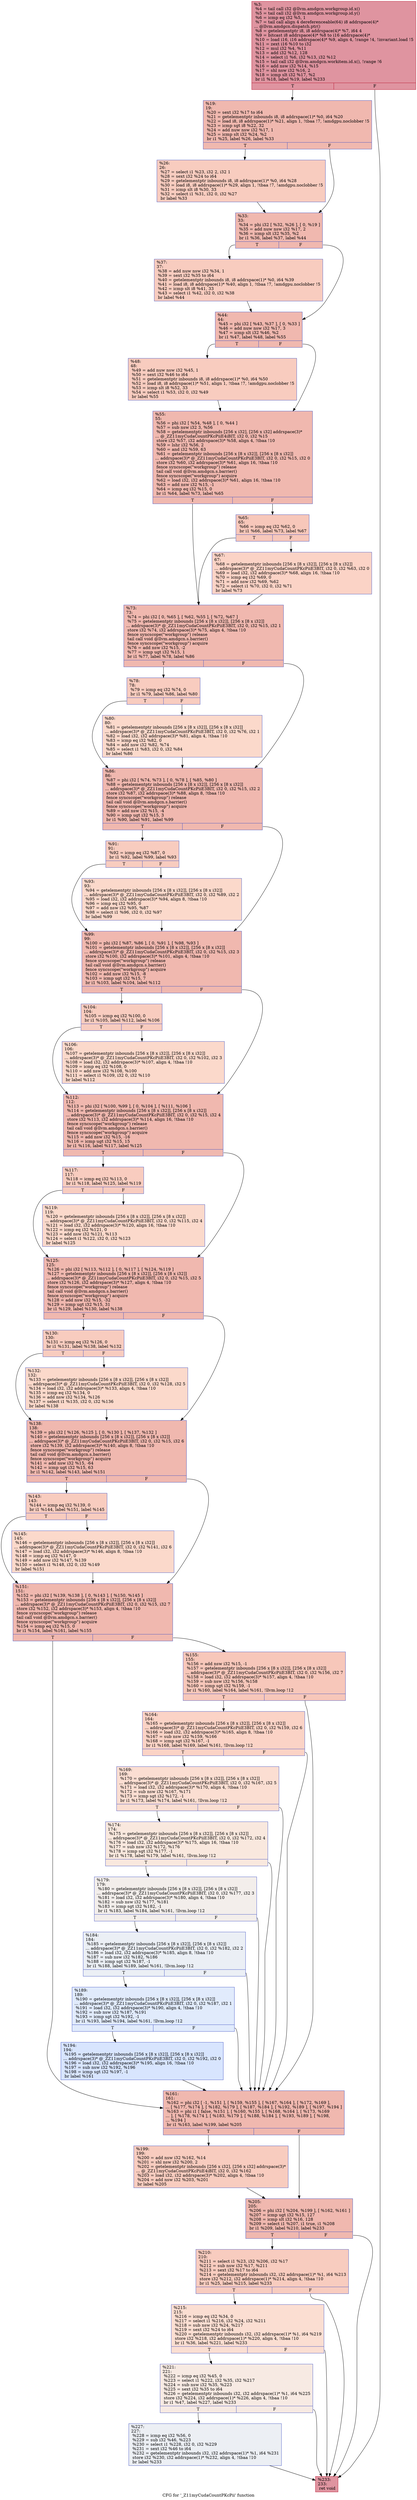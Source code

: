 digraph "CFG for '_Z11myCudaCountPKcPii' function" {
	label="CFG for '_Z11myCudaCountPKcPii' function";

	Node0x4cd1f60 [shape=record,color="#b70d28ff", style=filled, fillcolor="#b70d2870",label="{%3:\l  %4 = tail call i32 @llvm.amdgcn.workgroup.id.x()\l  %5 = tail call i32 @llvm.amdgcn.workgroup.id.y()\l  %6 = icmp eq i32 %5, 1\l  %7 = tail call align 4 dereferenceable(64) i8 addrspace(4)*\l... @llvm.amdgcn.dispatch.ptr()\l  %8 = getelementptr i8, i8 addrspace(4)* %7, i64 4\l  %9 = bitcast i8 addrspace(4)* %8 to i16 addrspace(4)*\l  %10 = load i16, i16 addrspace(4)* %9, align 4, !range !4, !invariant.load !5\l  %11 = zext i16 %10 to i32\l  %12 = mul i32 %4, %11\l  %13 = add i32 %12, 128\l  %14 = select i1 %6, i32 %13, i32 %12\l  %15 = tail call i32 @llvm.amdgcn.workitem.id.x(), !range !6\l  %16 = add nsw i32 %14, %15\l  %17 = shl nsw i32 %16, 2\l  %18 = icmp slt i32 %17, %2\l  br i1 %18, label %19, label %233\l|{<s0>T|<s1>F}}"];
	Node0x4cd1f60:s0 -> Node0x4cd43c0;
	Node0x4cd1f60:s1 -> Node0x4cd4450;
	Node0x4cd43c0 [shape=record,color="#3d50c3ff", style=filled, fillcolor="#dc5d4a70",label="{%19:\l19:                                               \l  %20 = sext i32 %17 to i64\l  %21 = getelementptr inbounds i8, i8 addrspace(1)* %0, i64 %20\l  %22 = load i8, i8 addrspace(1)* %21, align 1, !tbaa !7, !amdgpu.noclobber !5\l  %23 = icmp sgt i8 %22, 32\l  %24 = add nuw nsw i32 %17, 1\l  %25 = icmp slt i32 %24, %2\l  br i1 %25, label %26, label %33\l|{<s0>T|<s1>F}}"];
	Node0x4cd43c0:s0 -> Node0x4cd5080;
	Node0x4cd43c0:s1 -> Node0x4cd5110;
	Node0x4cd5080 [shape=record,color="#3d50c3ff", style=filled, fillcolor="#f08b6e70",label="{%26:\l26:                                               \l  %27 = select i1 %23, i32 2, i32 1\l  %28 = sext i32 %24 to i64\l  %29 = getelementptr inbounds i8, i8 addrspace(1)* %0, i64 %28\l  %30 = load i8, i8 addrspace(1)* %29, align 1, !tbaa !7, !amdgpu.noclobber !5\l  %31 = icmp slt i8 %30, 33\l  %32 = select i1 %31, i32 0, i32 %27\l  br label %33\l}"];
	Node0x4cd5080 -> Node0x4cd5110;
	Node0x4cd5110 [shape=record,color="#3d50c3ff", style=filled, fillcolor="#dc5d4a70",label="{%33:\l33:                                               \l  %34 = phi i32 [ %32, %26 ], [ 0, %19 ]\l  %35 = add nuw nsw i32 %17, 2\l  %36 = icmp slt i32 %35, %2\l  br i1 %36, label %37, label %44\l|{<s0>T|<s1>F}}"];
	Node0x4cd5110:s0 -> Node0x4cd42e0;
	Node0x4cd5110:s1 -> Node0x4cd5fc0;
	Node0x4cd42e0 [shape=record,color="#3d50c3ff", style=filled, fillcolor="#f08b6e70",label="{%37:\l37:                                               \l  %38 = add nuw nsw i32 %34, 1\l  %39 = sext i32 %35 to i64\l  %40 = getelementptr inbounds i8, i8 addrspace(1)* %0, i64 %39\l  %41 = load i8, i8 addrspace(1)* %40, align 1, !tbaa !7, !amdgpu.noclobber !5\l  %42 = icmp slt i8 %41, 33\l  %43 = select i1 %42, i32 0, i32 %38\l  br label %44\l}"];
	Node0x4cd42e0 -> Node0x4cd5fc0;
	Node0x4cd5fc0 [shape=record,color="#3d50c3ff", style=filled, fillcolor="#dc5d4a70",label="{%44:\l44:                                               \l  %45 = phi i32 [ %43, %37 ], [ 0, %33 ]\l  %46 = add nuw nsw i32 %17, 3\l  %47 = icmp slt i32 %46, %2\l  br i1 %47, label %48, label %55\l|{<s0>T|<s1>F}}"];
	Node0x4cd5fc0:s0 -> Node0x4cd66c0;
	Node0x4cd5fc0:s1 -> Node0x4cd6710;
	Node0x4cd66c0 [shape=record,color="#3d50c3ff", style=filled, fillcolor="#f08b6e70",label="{%48:\l48:                                               \l  %49 = add nuw nsw i32 %45, 1\l  %50 = sext i32 %46 to i64\l  %51 = getelementptr inbounds i8, i8 addrspace(1)* %0, i64 %50\l  %52 = load i8, i8 addrspace(1)* %51, align 1, !tbaa !7, !amdgpu.noclobber !5\l  %53 = icmp slt i8 %52, 33\l  %54 = select i1 %53, i32 0, i32 %49\l  br label %55\l}"];
	Node0x4cd66c0 -> Node0x4cd6710;
	Node0x4cd6710 [shape=record,color="#3d50c3ff", style=filled, fillcolor="#dc5d4a70",label="{%55:\l55:                                               \l  %56 = phi i32 [ %54, %48 ], [ 0, %44 ]\l  %57 = sub nsw i32 3, %56\l  %58 = getelementptr inbounds [256 x i32], [256 x i32] addrspace(3)*\l... @_ZZ11myCudaCountPKcPiiE4iBIT, i32 0, i32 %15\l  store i32 %57, i32 addrspace(3)* %58, align 4, !tbaa !10\l  %59 = lshr i32 %56, 2\l  %60 = and i32 %59, 63\l  %61 = getelementptr inbounds [256 x [8 x i32]], [256 x [8 x i32]]\l... addrspace(3)* @_ZZ11myCudaCountPKcPiiE3BIT, i32 0, i32 %15, i32 0\l  store i32 %60, i32 addrspace(3)* %61, align 16, !tbaa !10\l  fence syncscope(\"workgroup\") release\l  tail call void @llvm.amdgcn.s.barrier()\l  fence syncscope(\"workgroup\") acquire\l  %62 = load i32, i32 addrspace(3)* %61, align 16, !tbaa !10\l  %63 = add nsw i32 %15, -1\l  %64 = icmp eq i32 %15, 0\l  br i1 %64, label %73, label %65\l|{<s0>T|<s1>F}}"];
	Node0x4cd6710:s0 -> Node0x4cd5c30;
	Node0x4cd6710:s1 -> Node0x4cd5cc0;
	Node0x4cd5cc0 [shape=record,color="#3d50c3ff", style=filled, fillcolor="#ec7f6370",label="{%65:\l65:                                               \l  %66 = icmp eq i32 %62, 0\l  br i1 %66, label %73, label %67\l|{<s0>T|<s1>F}}"];
	Node0x4cd5cc0:s0 -> Node0x4cd5c30;
	Node0x4cd5cc0:s1 -> Node0x4cd81b0;
	Node0x4cd81b0 [shape=record,color="#3d50c3ff", style=filled, fillcolor="#f59c7d70",label="{%67:\l67:                                               \l  %68 = getelementptr inbounds [256 x [8 x i32]], [256 x [8 x i32]]\l... addrspace(3)* @_ZZ11myCudaCountPKcPiiE3BIT, i32 0, i32 %63, i32 0\l  %69 = load i32, i32 addrspace(3)* %68, align 16, !tbaa !10\l  %70 = icmp eq i32 %69, 0\l  %71 = add nsw i32 %69, %62\l  %72 = select i1 %70, i32 0, i32 %71\l  br label %73\l}"];
	Node0x4cd81b0 -> Node0x4cd5c30;
	Node0x4cd5c30 [shape=record,color="#3d50c3ff", style=filled, fillcolor="#dc5d4a70",label="{%73:\l73:                                               \l  %74 = phi i32 [ 0, %65 ], [ %62, %55 ], [ %72, %67 ]\l  %75 = getelementptr inbounds [256 x [8 x i32]], [256 x [8 x i32]]\l... addrspace(3)* @_ZZ11myCudaCountPKcPiiE3BIT, i32 0, i32 %15, i32 1\l  store i32 %74, i32 addrspace(3)* %75, align 4, !tbaa !10\l  fence syncscope(\"workgroup\") release\l  tail call void @llvm.amdgcn.s.barrier()\l  fence syncscope(\"workgroup\") acquire\l  %76 = add nsw i32 %15, -2\l  %77 = icmp ugt i32 %15, 1\l  br i1 %77, label %78, label %86\l|{<s0>T|<s1>F}}"];
	Node0x4cd5c30:s0 -> Node0x4cd8b10;
	Node0x4cd5c30:s1 -> Node0x4cd8b60;
	Node0x4cd8b10 [shape=record,color="#3d50c3ff", style=filled, fillcolor="#f08b6e70",label="{%78:\l78:                                               \l  %79 = icmp eq i32 %74, 0\l  br i1 %79, label %86, label %80\l|{<s0>T|<s1>F}}"];
	Node0x4cd8b10:s0 -> Node0x4cd8b60;
	Node0x4cd8b10:s1 -> Node0x4cd8cf0;
	Node0x4cd8cf0 [shape=record,color="#3d50c3ff", style=filled, fillcolor="#f7a88970",label="{%80:\l80:                                               \l  %81 = getelementptr inbounds [256 x [8 x i32]], [256 x [8 x i32]]\l... addrspace(3)* @_ZZ11myCudaCountPKcPiiE3BIT, i32 0, i32 %76, i32 1\l  %82 = load i32, i32 addrspace(3)* %81, align 4, !tbaa !10\l  %83 = icmp eq i32 %82, 0\l  %84 = add nsw i32 %82, %74\l  %85 = select i1 %83, i32 0, i32 %84\l  br label %86\l}"];
	Node0x4cd8cf0 -> Node0x4cd8b60;
	Node0x4cd8b60 [shape=record,color="#3d50c3ff", style=filled, fillcolor="#dc5d4a70",label="{%86:\l86:                                               \l  %87 = phi i32 [ %74, %73 ], [ 0, %78 ], [ %85, %80 ]\l  %88 = getelementptr inbounds [256 x [8 x i32]], [256 x [8 x i32]]\l... addrspace(3)* @_ZZ11myCudaCountPKcPiiE3BIT, i32 0, i32 %15, i32 2\l  store i32 %87, i32 addrspace(3)* %88, align 8, !tbaa !10\l  fence syncscope(\"workgroup\") release\l  tail call void @llvm.amdgcn.s.barrier()\l  fence syncscope(\"workgroup\") acquire\l  %89 = add nsw i32 %15, -4\l  %90 = icmp ugt i32 %15, 3\l  br i1 %90, label %91, label %99\l|{<s0>T|<s1>F}}"];
	Node0x4cd8b60:s0 -> Node0x4cd9680;
	Node0x4cd8b60:s1 -> Node0x4cd96d0;
	Node0x4cd9680 [shape=record,color="#3d50c3ff", style=filled, fillcolor="#f08b6e70",label="{%91:\l91:                                               \l  %92 = icmp eq i32 %87, 0\l  br i1 %92, label %99, label %93\l|{<s0>T|<s1>F}}"];
	Node0x4cd9680:s0 -> Node0x4cd96d0;
	Node0x4cd9680:s1 -> Node0x4cd9860;
	Node0x4cd9860 [shape=record,color="#3d50c3ff", style=filled, fillcolor="#f7a88970",label="{%93:\l93:                                               \l  %94 = getelementptr inbounds [256 x [8 x i32]], [256 x [8 x i32]]\l... addrspace(3)* @_ZZ11myCudaCountPKcPiiE3BIT, i32 0, i32 %89, i32 2\l  %95 = load i32, i32 addrspace(3)* %94, align 8, !tbaa !10\l  %96 = icmp eq i32 %95, 0\l  %97 = add nsw i32 %95, %87\l  %98 = select i1 %96, i32 0, i32 %97\l  br label %99\l}"];
	Node0x4cd9860 -> Node0x4cd96d0;
	Node0x4cd96d0 [shape=record,color="#3d50c3ff", style=filled, fillcolor="#dc5d4a70",label="{%99:\l99:                                               \l  %100 = phi i32 [ %87, %86 ], [ 0, %91 ], [ %98, %93 ]\l  %101 = getelementptr inbounds [256 x [8 x i32]], [256 x [8 x i32]]\l... addrspace(3)* @_ZZ11myCudaCountPKcPiiE3BIT, i32 0, i32 %15, i32 3\l  store i32 %100, i32 addrspace(3)* %101, align 4, !tbaa !10\l  fence syncscope(\"workgroup\") release\l  tail call void @llvm.amdgcn.s.barrier()\l  fence syncscope(\"workgroup\") acquire\l  %102 = add nsw i32 %15, -8\l  %103 = icmp ugt i32 %15, 7\l  br i1 %103, label %104, label %112\l|{<s0>T|<s1>F}}"];
	Node0x4cd96d0:s0 -> Node0x4cda220;
	Node0x4cd96d0:s1 -> Node0x4cda270;
	Node0x4cda220 [shape=record,color="#3d50c3ff", style=filled, fillcolor="#f08b6e70",label="{%104:\l104:                                              \l  %105 = icmp eq i32 %100, 0\l  br i1 %105, label %112, label %106\l|{<s0>T|<s1>F}}"];
	Node0x4cda220:s0 -> Node0x4cda270;
	Node0x4cda220:s1 -> Node0x4cda400;
	Node0x4cda400 [shape=record,color="#3d50c3ff", style=filled, fillcolor="#f7a88970",label="{%106:\l106:                                              \l  %107 = getelementptr inbounds [256 x [8 x i32]], [256 x [8 x i32]]\l... addrspace(3)* @_ZZ11myCudaCountPKcPiiE3BIT, i32 0, i32 %102, i32 3\l  %108 = load i32, i32 addrspace(3)* %107, align 4, !tbaa !10\l  %109 = icmp eq i32 %108, 0\l  %110 = add nsw i32 %108, %100\l  %111 = select i1 %109, i32 0, i32 %110\l  br label %112\l}"];
	Node0x4cda400 -> Node0x4cda270;
	Node0x4cda270 [shape=record,color="#3d50c3ff", style=filled, fillcolor="#dc5d4a70",label="{%112:\l112:                                              \l  %113 = phi i32 [ %100, %99 ], [ 0, %104 ], [ %111, %106 ]\l  %114 = getelementptr inbounds [256 x [8 x i32]], [256 x [8 x i32]]\l... addrspace(3)* @_ZZ11myCudaCountPKcPiiE3BIT, i32 0, i32 %15, i32 4\l  store i32 %113, i32 addrspace(3)* %114, align 16, !tbaa !10\l  fence syncscope(\"workgroup\") release\l  tail call void @llvm.amdgcn.s.barrier()\l  fence syncscope(\"workgroup\") acquire\l  %115 = add nsw i32 %15, -16\l  %116 = icmp ugt i32 %15, 15\l  br i1 %116, label %117, label %125\l|{<s0>T|<s1>F}}"];
	Node0x4cda270:s0 -> Node0x4cdadf0;
	Node0x4cda270:s1 -> Node0x4cdae40;
	Node0x4cdadf0 [shape=record,color="#3d50c3ff", style=filled, fillcolor="#f08b6e70",label="{%117:\l117:                                              \l  %118 = icmp eq i32 %113, 0\l  br i1 %118, label %125, label %119\l|{<s0>T|<s1>F}}"];
	Node0x4cdadf0:s0 -> Node0x4cdae40;
	Node0x4cdadf0:s1 -> Node0x4cdafd0;
	Node0x4cdafd0 [shape=record,color="#3d50c3ff", style=filled, fillcolor="#f7a88970",label="{%119:\l119:                                              \l  %120 = getelementptr inbounds [256 x [8 x i32]], [256 x [8 x i32]]\l... addrspace(3)* @_ZZ11myCudaCountPKcPiiE3BIT, i32 0, i32 %115, i32 4\l  %121 = load i32, i32 addrspace(3)* %120, align 16, !tbaa !10\l  %122 = icmp eq i32 %121, 0\l  %123 = add nsw i32 %121, %113\l  %124 = select i1 %122, i32 0, i32 %123\l  br label %125\l}"];
	Node0x4cdafd0 -> Node0x4cdae40;
	Node0x4cdae40 [shape=record,color="#3d50c3ff", style=filled, fillcolor="#dc5d4a70",label="{%125:\l125:                                              \l  %126 = phi i32 [ %113, %112 ], [ 0, %117 ], [ %124, %119 ]\l  %127 = getelementptr inbounds [256 x [8 x i32]], [256 x [8 x i32]]\l... addrspace(3)* @_ZZ11myCudaCountPKcPiiE3BIT, i32 0, i32 %15, i32 5\l  store i32 %126, i32 addrspace(3)* %127, align 4, !tbaa !10\l  fence syncscope(\"workgroup\") release\l  tail call void @llvm.amdgcn.s.barrier()\l  fence syncscope(\"workgroup\") acquire\l  %128 = add nsw i32 %15, -32\l  %129 = icmp ugt i32 %15, 31\l  br i1 %129, label %130, label %138\l|{<s0>T|<s1>F}}"];
	Node0x4cdae40:s0 -> Node0x4cd7da0;
	Node0x4cdae40:s1 -> Node0x4cd7df0;
	Node0x4cd7da0 [shape=record,color="#3d50c3ff", style=filled, fillcolor="#f08b6e70",label="{%130:\l130:                                              \l  %131 = icmp eq i32 %126, 0\l  br i1 %131, label %138, label %132\l|{<s0>T|<s1>F}}"];
	Node0x4cd7da0:s0 -> Node0x4cd7df0;
	Node0x4cd7da0:s1 -> Node0x4cd7fc0;
	Node0x4cd7fc0 [shape=record,color="#3d50c3ff", style=filled, fillcolor="#f7a88970",label="{%132:\l132:                                              \l  %133 = getelementptr inbounds [256 x [8 x i32]], [256 x [8 x i32]]\l... addrspace(3)* @_ZZ11myCudaCountPKcPiiE3BIT, i32 0, i32 %128, i32 5\l  %134 = load i32, i32 addrspace(3)* %133, align 4, !tbaa !10\l  %135 = icmp eq i32 %134, 0\l  %136 = add nsw i32 %134, %126\l  %137 = select i1 %135, i32 0, i32 %136\l  br label %138\l}"];
	Node0x4cd7fc0 -> Node0x4cd7df0;
	Node0x4cd7df0 [shape=record,color="#3d50c3ff", style=filled, fillcolor="#dc5d4a70",label="{%138:\l138:                                              \l  %139 = phi i32 [ %126, %125 ], [ 0, %130 ], [ %137, %132 ]\l  %140 = getelementptr inbounds [256 x [8 x i32]], [256 x [8 x i32]]\l... addrspace(3)* @_ZZ11myCudaCountPKcPiiE3BIT, i32 0, i32 %15, i32 6\l  store i32 %139, i32 addrspace(3)* %140, align 8, !tbaa !10\l  fence syncscope(\"workgroup\") release\l  tail call void @llvm.amdgcn.s.barrier()\l  fence syncscope(\"workgroup\") acquire\l  %141 = add nsw i32 %15, -64\l  %142 = icmp ugt i32 %15, 63\l  br i1 %142, label %143, label %151\l|{<s0>T|<s1>F}}"];
	Node0x4cd7df0:s0 -> Node0x4cdc970;
	Node0x4cd7df0:s1 -> Node0x4cdc9c0;
	Node0x4cdc970 [shape=record,color="#3d50c3ff", style=filled, fillcolor="#f08b6e70",label="{%143:\l143:                                              \l  %144 = icmp eq i32 %139, 0\l  br i1 %144, label %151, label %145\l|{<s0>T|<s1>F}}"];
	Node0x4cdc970:s0 -> Node0x4cdc9c0;
	Node0x4cdc970:s1 -> Node0x4cdcb50;
	Node0x4cdcb50 [shape=record,color="#3d50c3ff", style=filled, fillcolor="#f7a88970",label="{%145:\l145:                                              \l  %146 = getelementptr inbounds [256 x [8 x i32]], [256 x [8 x i32]]\l... addrspace(3)* @_ZZ11myCudaCountPKcPiiE3BIT, i32 0, i32 %141, i32 6\l  %147 = load i32, i32 addrspace(3)* %146, align 8, !tbaa !10\l  %148 = icmp eq i32 %147, 0\l  %149 = add nsw i32 %147, %139\l  %150 = select i1 %148, i32 0, i32 %149\l  br label %151\l}"];
	Node0x4cdcb50 -> Node0x4cdc9c0;
	Node0x4cdc9c0 [shape=record,color="#3d50c3ff", style=filled, fillcolor="#dc5d4a70",label="{%151:\l151:                                              \l  %152 = phi i32 [ %139, %138 ], [ 0, %143 ], [ %150, %145 ]\l  %153 = getelementptr inbounds [256 x [8 x i32]], [256 x [8 x i32]]\l... addrspace(3)* @_ZZ11myCudaCountPKcPiiE3BIT, i32 0, i32 %15, i32 7\l  store i32 %152, i32 addrspace(3)* %153, align 4, !tbaa !10\l  fence syncscope(\"workgroup\") release\l  tail call void @llvm.amdgcn.s.barrier()\l  fence syncscope(\"workgroup\") acquire\l  %154 = icmp eq i32 %15, 0\l  br i1 %154, label %161, label %155\l|{<s0>T|<s1>F}}"];
	Node0x4cdc9c0:s0 -> Node0x4cdd450;
	Node0x4cdc9c0:s1 -> Node0x4cdd4a0;
	Node0x4cdd4a0 [shape=record,color="#3d50c3ff", style=filled, fillcolor="#ec7f6370",label="{%155:\l155:                                              \l  %156 = add nsw i32 %15, -1\l  %157 = getelementptr inbounds [256 x [8 x i32]], [256 x [8 x i32]]\l... addrspace(3)* @_ZZ11myCudaCountPKcPiiE3BIT, i32 0, i32 %156, i32 7\l  %158 = load i32, i32 addrspace(3)* %157, align 4, !tbaa !10\l  %159 = sub nsw i32 %156, %158\l  %160 = icmp sgt i32 %159, -1\l  br i1 %160, label %164, label %161, !llvm.loop !12\l|{<s0>T|<s1>F}}"];
	Node0x4cdd4a0:s0 -> Node0x4cdd8a0;
	Node0x4cdd4a0:s1 -> Node0x4cdd450;
	Node0x4cdd450 [shape=record,color="#3d50c3ff", style=filled, fillcolor="#dc5d4a70",label="{%161:\l161:                                              \l  %162 = phi i32 [ -1, %151 ], [ %159, %155 ], [ %167, %164 ], [ %172, %169 ],\l... [ %177, %174 ], [ %182, %179 ], [ %187, %184 ], [ %192, %189 ], [ %197, %194 ]\l  %163 = phi i1 [ false, %151 ], [ %160, %155 ], [ %168, %164 ], [ %173, %169\l... ], [ %178, %174 ], [ %183, %179 ], [ %188, %184 ], [ %193, %189 ], [ %198,\l... %194 ]\l  br i1 %163, label %199, label %205\l|{<s0>T|<s1>F}}"];
	Node0x4cdd450:s0 -> Node0x4cde7a0;
	Node0x4cdd450:s1 -> Node0x4cde830;
	Node0x4cdd8a0 [shape=record,color="#3d50c3ff", style=filled, fillcolor="#f59c7d70",label="{%164:\l164:                                              \l  %165 = getelementptr inbounds [256 x [8 x i32]], [256 x [8 x i32]]\l... addrspace(3)* @_ZZ11myCudaCountPKcPiiE3BIT, i32 0, i32 %159, i32 6\l  %166 = load i32, i32 addrspace(3)* %165, align 8, !tbaa !10\l  %167 = sub nsw i32 %159, %166\l  %168 = icmp sgt i32 %167, -1\l  br i1 %168, label %169, label %161, !llvm.loop !12\l|{<s0>T|<s1>F}}"];
	Node0x4cdd8a0:s0 -> Node0x4cddb50;
	Node0x4cdd8a0:s1 -> Node0x4cdd450;
	Node0x4cddb50 [shape=record,color="#3d50c3ff", style=filled, fillcolor="#f7b59970",label="{%169:\l169:                                              \l  %170 = getelementptr inbounds [256 x [8 x i32]], [256 x [8 x i32]]\l... addrspace(3)* @_ZZ11myCudaCountPKcPiiE3BIT, i32 0, i32 %167, i32 5\l  %171 = load i32, i32 addrspace(3)* %170, align 4, !tbaa !10\l  %172 = sub nsw i32 %167, %171\l  %173 = icmp sgt i32 %172, -1\l  br i1 %173, label %174, label %161, !llvm.loop !12\l|{<s0>T|<s1>F}}"];
	Node0x4cddb50:s0 -> Node0x4cddc50;
	Node0x4cddb50:s1 -> Node0x4cdd450;
	Node0x4cddc50 [shape=record,color="#3d50c3ff", style=filled, fillcolor="#f2cab570",label="{%174:\l174:                                              \l  %175 = getelementptr inbounds [256 x [8 x i32]], [256 x [8 x i32]]\l... addrspace(3)* @_ZZ11myCudaCountPKcPiiE3BIT, i32 0, i32 %172, i32 4\l  %176 = load i32, i32 addrspace(3)* %175, align 16, !tbaa !10\l  %177 = sub nsw i32 %172, %176\l  %178 = icmp sgt i32 %177, -1\l  br i1 %178, label %179, label %161, !llvm.loop !12\l|{<s0>T|<s1>F}}"];
	Node0x4cddc50:s0 -> Node0x4cddd50;
	Node0x4cddc50:s1 -> Node0x4cdd450;
	Node0x4cddd50 [shape=record,color="#3d50c3ff", style=filled, fillcolor="#e5d8d170",label="{%179:\l179:                                              \l  %180 = getelementptr inbounds [256 x [8 x i32]], [256 x [8 x i32]]\l... addrspace(3)* @_ZZ11myCudaCountPKcPiiE3BIT, i32 0, i32 %177, i32 3\l  %181 = load i32, i32 addrspace(3)* %180, align 4, !tbaa !10\l  %182 = sub nsw i32 %177, %181\l  %183 = icmp sgt i32 %182, -1\l  br i1 %183, label %184, label %161, !llvm.loop !12\l|{<s0>T|<s1>F}}"];
	Node0x4cddd50:s0 -> Node0x4cdde50;
	Node0x4cddd50:s1 -> Node0x4cdd450;
	Node0x4cdde50 [shape=record,color="#3d50c3ff", style=filled, fillcolor="#d1dae970",label="{%184:\l184:                                              \l  %185 = getelementptr inbounds [256 x [8 x i32]], [256 x [8 x i32]]\l... addrspace(3)* @_ZZ11myCudaCountPKcPiiE3BIT, i32 0, i32 %182, i32 2\l  %186 = load i32, i32 addrspace(3)* %185, align 8, !tbaa !10\l  %187 = sub nsw i32 %182, %186\l  %188 = icmp sgt i32 %187, -1\l  br i1 %188, label %189, label %161, !llvm.loop !12\l|{<s0>T|<s1>F}}"];
	Node0x4cdde50:s0 -> Node0x4cddf50;
	Node0x4cdde50:s1 -> Node0x4cdd450;
	Node0x4cddf50 [shape=record,color="#3d50c3ff", style=filled, fillcolor="#bbd1f870",label="{%189:\l189:                                              \l  %190 = getelementptr inbounds [256 x [8 x i32]], [256 x [8 x i32]]\l... addrspace(3)* @_ZZ11myCudaCountPKcPiiE3BIT, i32 0, i32 %187, i32 1\l  %191 = load i32, i32 addrspace(3)* %190, align 4, !tbaa !10\l  %192 = sub nsw i32 %187, %191\l  %193 = icmp sgt i32 %192, -1\l  br i1 %193, label %194, label %161, !llvm.loop !12\l|{<s0>T|<s1>F}}"];
	Node0x4cddf50:s0 -> Node0x4cde050;
	Node0x4cddf50:s1 -> Node0x4cdd450;
	Node0x4cde050 [shape=record,color="#3d50c3ff", style=filled, fillcolor="#a7c5fe70",label="{%194:\l194:                                              \l  %195 = getelementptr inbounds [256 x [8 x i32]], [256 x [8 x i32]]\l... addrspace(3)* @_ZZ11myCudaCountPKcPiiE3BIT, i32 0, i32 %192, i32 0\l  %196 = load i32, i32 addrspace(3)* %195, align 16, !tbaa !10\l  %197 = sub nsw i32 %192, %196\l  %198 = icmp sgt i32 %197, -1\l  br label %161\l}"];
	Node0x4cde050 -> Node0x4cdd450;
	Node0x4cde7a0 [shape=record,color="#3d50c3ff", style=filled, fillcolor="#f08b6e70",label="{%199:\l199:                                              \l  %200 = add nsw i32 %162, %14\l  %201 = shl nsw i32 %200, 2\l  %202 = getelementptr inbounds [256 x i32], [256 x i32] addrspace(3)*\l... @_ZZ11myCudaCountPKcPiiE4iBIT, i32 0, i32 %162\l  %203 = load i32, i32 addrspace(3)* %202, align 4, !tbaa !10\l  %204 = add nsw i32 %203, %201\l  br label %205\l}"];
	Node0x4cde7a0 -> Node0x4cde830;
	Node0x4cde830 [shape=record,color="#3d50c3ff", style=filled, fillcolor="#dc5d4a70",label="{%205:\l205:                                              \l  %206 = phi i32 [ %204, %199 ], [ %162, %161 ]\l  %207 = icmp ugt i32 %15, 127\l  %208 = icmp slt i32 %16, 128\l  %209 = select i1 %207, i1 true, i1 %208\l  br i1 %209, label %210, label %233\l|{<s0>T|<s1>F}}"];
	Node0x4cde830:s0 -> Node0x4ce0b10;
	Node0x4cde830:s1 -> Node0x4cd4450;
	Node0x4ce0b10 [shape=record,color="#3d50c3ff", style=filled, fillcolor="#f08b6e70",label="{%210:\l210:                                              \l  %211 = select i1 %23, i32 %206, i32 %17\l  %212 = sub nsw i32 %17, %211\l  %213 = sext i32 %17 to i64\l  %214 = getelementptr inbounds i32, i32 addrspace(1)* %1, i64 %213\l  store i32 %212, i32 addrspace(1)* %214, align 4, !tbaa !10\l  br i1 %25, label %215, label %233\l|{<s0>T|<s1>F}}"];
	Node0x4ce0b10:s0 -> Node0x4ce0ef0;
	Node0x4ce0b10:s1 -> Node0x4cd4450;
	Node0x4ce0ef0 [shape=record,color="#3d50c3ff", style=filled, fillcolor="#f7b59970",label="{%215:\l215:                                              \l  %216 = icmp eq i32 %34, 0\l  %217 = select i1 %216, i32 %24, i32 %211\l  %218 = sub nsw i32 %24, %217\l  %219 = sext i32 %24 to i64\l  %220 = getelementptr inbounds i32, i32 addrspace(1)* %1, i64 %219\l  store i32 %218, i32 addrspace(1)* %220, align 4, !tbaa !10\l  br i1 %36, label %221, label %233\l|{<s0>T|<s1>F}}"];
	Node0x4ce0ef0:s0 -> Node0x4ce1360;
	Node0x4ce0ef0:s1 -> Node0x4cd4450;
	Node0x4ce1360 [shape=record,color="#3d50c3ff", style=filled, fillcolor="#eed0c070",label="{%221:\l221:                                              \l  %222 = icmp eq i32 %45, 0\l  %223 = select i1 %222, i32 %35, i32 %217\l  %224 = sub nsw i32 %35, %223\l  %225 = sext i32 %35 to i64\l  %226 = getelementptr inbounds i32, i32 addrspace(1)* %1, i64 %225\l  store i32 %224, i32 addrspace(1)* %226, align 4, !tbaa !10\l  br i1 %47, label %227, label %233\l|{<s0>T|<s1>F}}"];
	Node0x4ce1360:s0 -> Node0x4ce17d0;
	Node0x4ce1360:s1 -> Node0x4cd4450;
	Node0x4ce17d0 [shape=record,color="#3d50c3ff", style=filled, fillcolor="#d4dbe670",label="{%227:\l227:                                              \l  %228 = icmp eq i32 %56, 0\l  %229 = sub i32 %46, %223\l  %230 = select i1 %228, i32 0, i32 %229\l  %231 = sext i32 %46 to i64\l  %232 = getelementptr inbounds i32, i32 addrspace(1)* %1, i64 %231\l  store i32 %230, i32 addrspace(1)* %232, align 4, !tbaa !10\l  br label %233\l}"];
	Node0x4ce17d0 -> Node0x4cd4450;
	Node0x4cd4450 [shape=record,color="#b70d28ff", style=filled, fillcolor="#b70d2870",label="{%233:\l233:                                              \l  ret void\l}"];
}
